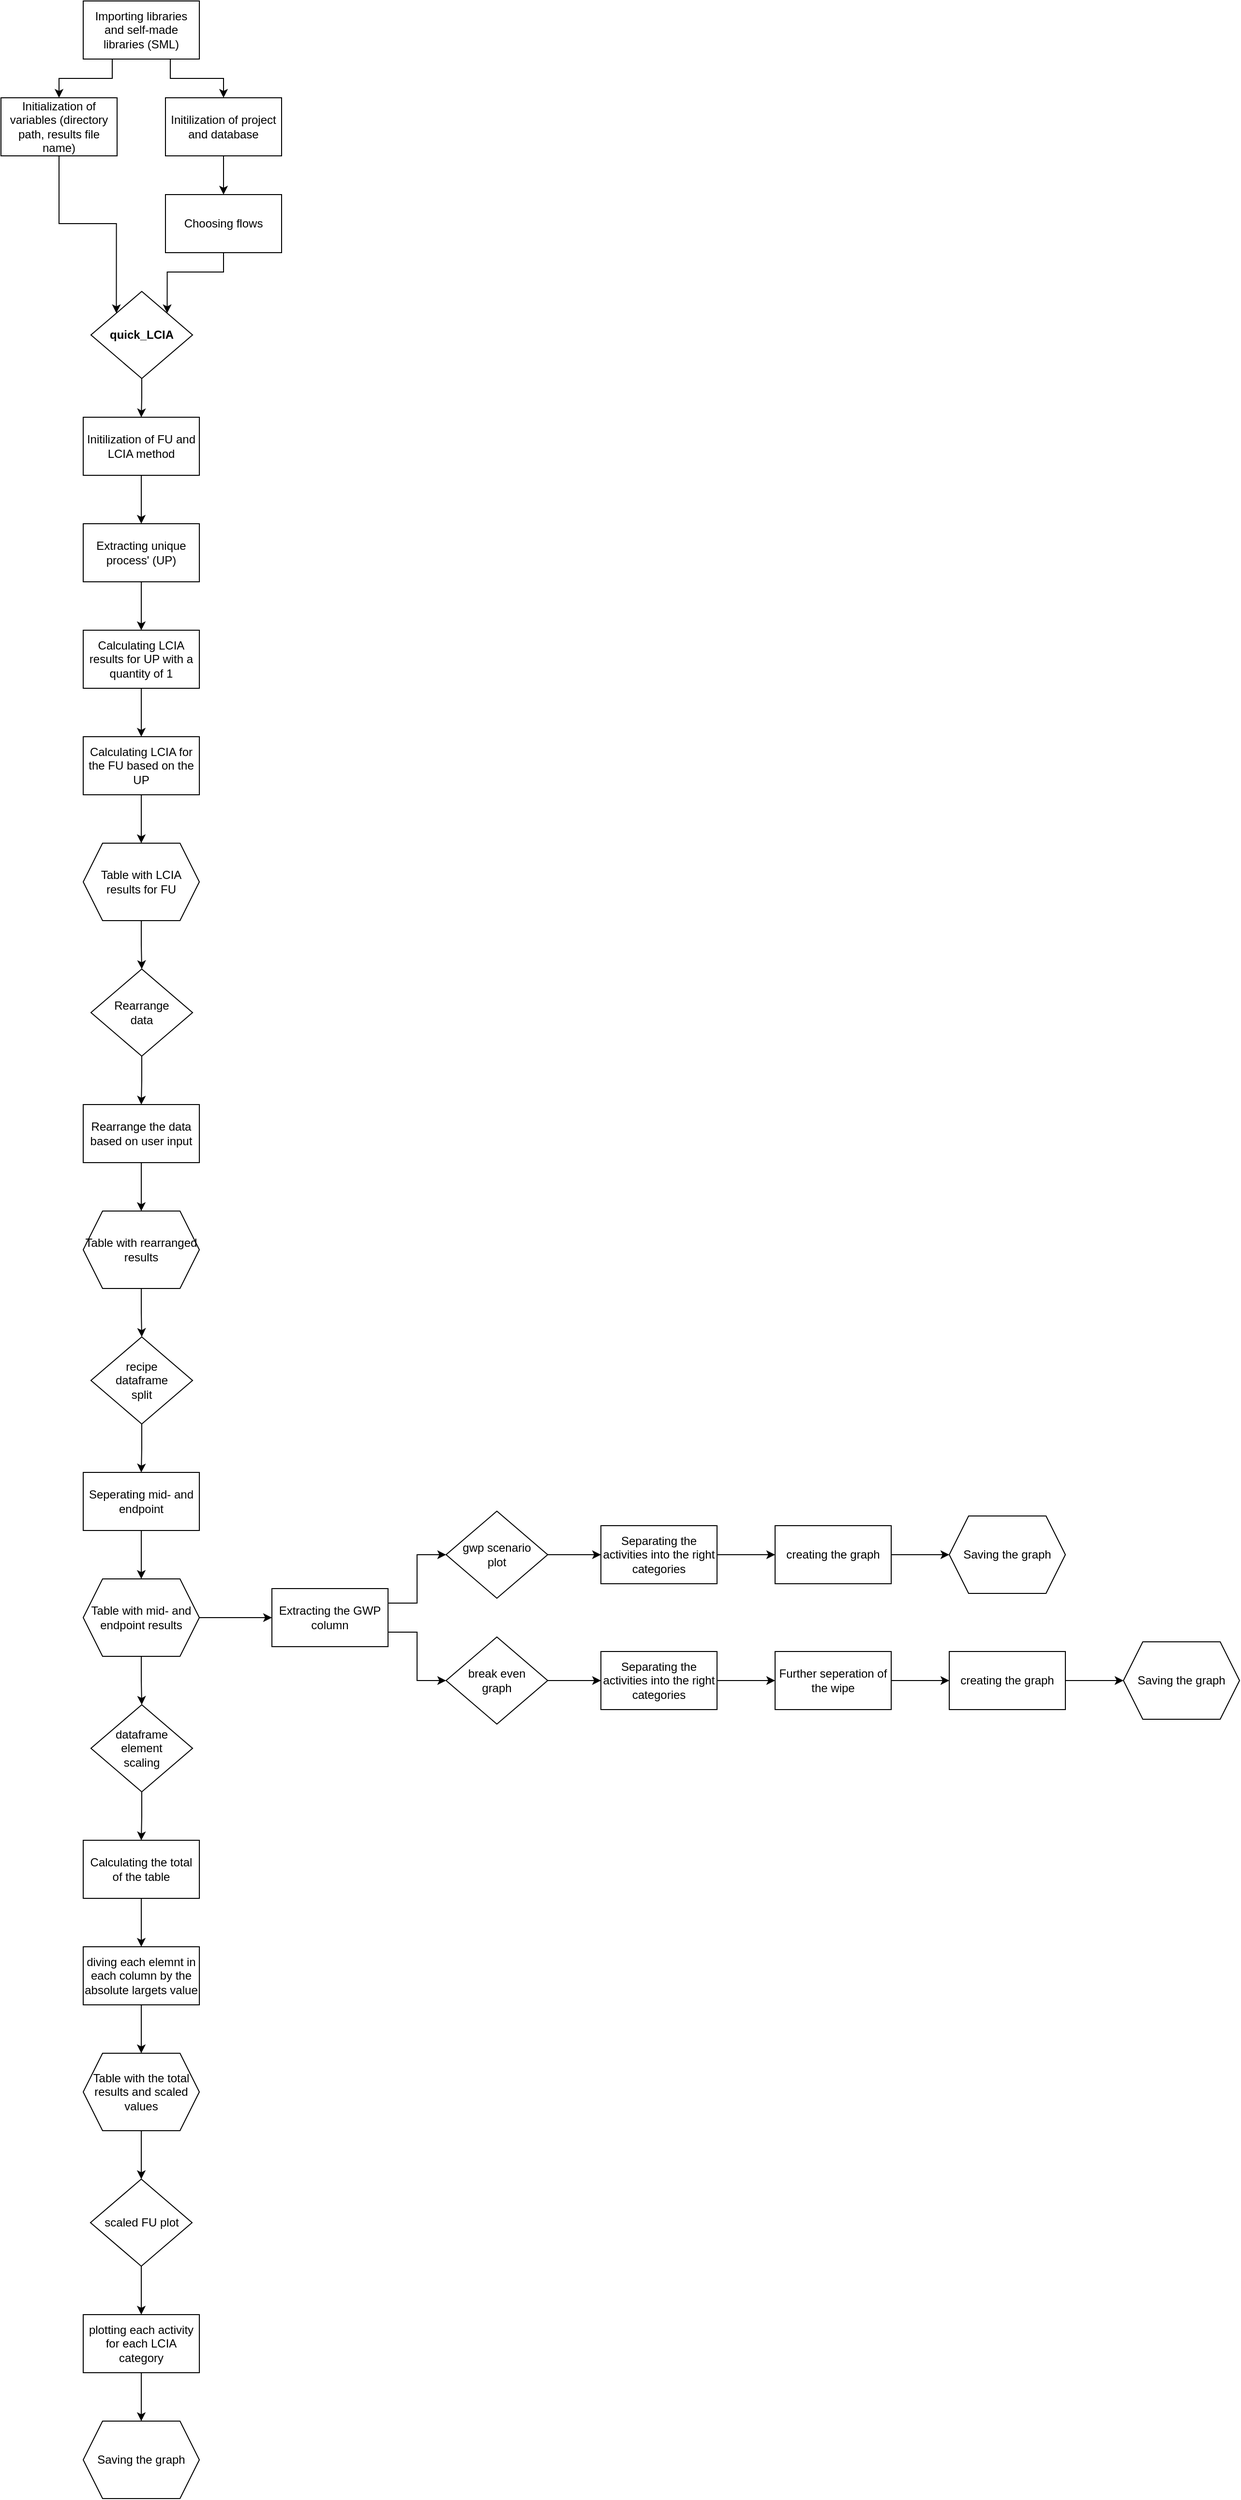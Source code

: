 <mxfile version="24.8.4">
  <diagram name="Page-1" id="Zev2ypRmZ33qonmUhSjh">
    <mxGraphModel dx="2074" dy="1134" grid="1" gridSize="10" guides="1" tooltips="1" connect="1" arrows="1" fold="1" page="1" pageScale="1" pageWidth="827" pageHeight="1169" background="none" math="0" shadow="0">
      <root>
        <mxCell id="0" />
        <mxCell id="1" parent="0" />
        <mxCell id="hYujifUalkqf1EdXE535-4" style="edgeStyle=orthogonalEdgeStyle;rounded=0;orthogonalLoop=1;jettySize=auto;html=1;exitX=0.25;exitY=1;exitDx=0;exitDy=0;entryX=0.5;entryY=0;entryDx=0;entryDy=0;" edge="1" parent="1" source="hYujifUalkqf1EdXE535-1" target="hYujifUalkqf1EdXE535-2">
          <mxGeometry relative="1" as="geometry" />
        </mxCell>
        <mxCell id="hYujifUalkqf1EdXE535-5" style="edgeStyle=orthogonalEdgeStyle;rounded=0;orthogonalLoop=1;jettySize=auto;html=1;exitX=0.75;exitY=1;exitDx=0;exitDy=0;entryX=0.5;entryY=0;entryDx=0;entryDy=0;" edge="1" parent="1" source="hYujifUalkqf1EdXE535-1" target="hYujifUalkqf1EdXE535-3">
          <mxGeometry relative="1" as="geometry" />
        </mxCell>
        <mxCell id="hYujifUalkqf1EdXE535-1" value="&lt;span style=&quot;text-align: center;&quot;&gt;Importing libraries and self-made libraries (SML)&lt;/span&gt;" style="rounded=0;whiteSpace=wrap;html=1;" vertex="1" parent="1">
          <mxGeometry x="365" y="50" width="120" height="60" as="geometry" />
        </mxCell>
        <mxCell id="hYujifUalkqf1EdXE535-11" style="edgeStyle=orthogonalEdgeStyle;rounded=0;orthogonalLoop=1;jettySize=auto;html=1;entryX=0;entryY=0;entryDx=0;entryDy=0;" edge="1" parent="1" source="hYujifUalkqf1EdXE535-2" target="hYujifUalkqf1EdXE535-9">
          <mxGeometry relative="1" as="geometry" />
        </mxCell>
        <mxCell id="hYujifUalkqf1EdXE535-2" value="&lt;span style=&quot;text-align: center;&quot;&gt;Initialization of variables (directory path, results file name) &lt;/span&gt;" style="rounded=0;whiteSpace=wrap;html=1;" vertex="1" parent="1">
          <mxGeometry x="280" y="150" width="120" height="60" as="geometry" />
        </mxCell>
        <mxCell id="hYujifUalkqf1EdXE535-7" value="" style="edgeStyle=orthogonalEdgeStyle;rounded=0;orthogonalLoop=1;jettySize=auto;html=1;" edge="1" parent="1" source="hYujifUalkqf1EdXE535-3" target="hYujifUalkqf1EdXE535-6">
          <mxGeometry relative="1" as="geometry" />
        </mxCell>
        <mxCell id="hYujifUalkqf1EdXE535-3" value="&lt;span style=&quot;text-align: center;&quot;&gt;Initilization of project and database&lt;/span&gt;" style="rounded=0;whiteSpace=wrap;html=1;" vertex="1" parent="1">
          <mxGeometry x="450" y="150" width="120" height="60" as="geometry" />
        </mxCell>
        <mxCell id="hYujifUalkqf1EdXE535-10" style="edgeStyle=orthogonalEdgeStyle;rounded=0;orthogonalLoop=1;jettySize=auto;html=1;entryX=1;entryY=0;entryDx=0;entryDy=0;" edge="1" parent="1" source="hYujifUalkqf1EdXE535-6" target="hYujifUalkqf1EdXE535-9">
          <mxGeometry relative="1" as="geometry" />
        </mxCell>
        <mxCell id="hYujifUalkqf1EdXE535-6" value="Choosing flows" style="rounded=0;whiteSpace=wrap;html=1;" vertex="1" parent="1">
          <mxGeometry x="450" y="250" width="120" height="60" as="geometry" />
        </mxCell>
        <mxCell id="hYujifUalkqf1EdXE535-33" value="" style="edgeStyle=orthogonalEdgeStyle;rounded=0;orthogonalLoop=1;jettySize=auto;html=1;" edge="1" parent="1" source="hYujifUalkqf1EdXE535-9" target="hYujifUalkqf1EdXE535-24">
          <mxGeometry relative="1" as="geometry" />
        </mxCell>
        <mxCell id="hYujifUalkqf1EdXE535-9" value="&lt;b&gt;quick_LCIA&lt;/b&gt;" style="rhombus;whiteSpace=wrap;html=1;" vertex="1" parent="1">
          <mxGeometry x="373" y="350" width="105" height="90" as="geometry" />
        </mxCell>
        <mxCell id="hYujifUalkqf1EdXE535-23" value="" style="edgeStyle=orthogonalEdgeStyle;rounded=0;orthogonalLoop=1;jettySize=auto;html=1;" edge="1" parent="1" source="hYujifUalkqf1EdXE535-24" target="hYujifUalkqf1EdXE535-26">
          <mxGeometry relative="1" as="geometry" />
        </mxCell>
        <mxCell id="hYujifUalkqf1EdXE535-24" value="Initilization of FU and LCIA method" style="rounded=0;whiteSpace=wrap;html=1;" vertex="1" parent="1">
          <mxGeometry x="365" y="480" width="120" height="60" as="geometry" />
        </mxCell>
        <mxCell id="hYujifUalkqf1EdXE535-25" value="" style="edgeStyle=orthogonalEdgeStyle;rounded=0;orthogonalLoop=1;jettySize=auto;html=1;" edge="1" parent="1" source="hYujifUalkqf1EdXE535-26" target="hYujifUalkqf1EdXE535-28">
          <mxGeometry relative="1" as="geometry" />
        </mxCell>
        <mxCell id="hYujifUalkqf1EdXE535-26" value="Extracting unique process&#39; (UP)" style="rounded=0;whiteSpace=wrap;html=1;" vertex="1" parent="1">
          <mxGeometry x="365" y="590" width="120" height="60" as="geometry" />
        </mxCell>
        <mxCell id="hYujifUalkqf1EdXE535-27" value="" style="edgeStyle=orthogonalEdgeStyle;rounded=0;orthogonalLoop=1;jettySize=auto;html=1;" edge="1" parent="1" source="hYujifUalkqf1EdXE535-28" target="hYujifUalkqf1EdXE535-30">
          <mxGeometry relative="1" as="geometry" />
        </mxCell>
        <mxCell id="hYujifUalkqf1EdXE535-28" value="Calculating LCIA results for UP with a quantity of 1" style="rounded=0;whiteSpace=wrap;html=1;" vertex="1" parent="1">
          <mxGeometry x="365" y="700" width="120" height="60" as="geometry" />
        </mxCell>
        <mxCell id="hYujifUalkqf1EdXE535-29" value="" style="edgeStyle=orthogonalEdgeStyle;rounded=0;orthogonalLoop=1;jettySize=auto;html=1;" edge="1" parent="1" source="hYujifUalkqf1EdXE535-30" target="hYujifUalkqf1EdXE535-31">
          <mxGeometry relative="1" as="geometry" />
        </mxCell>
        <mxCell id="hYujifUalkqf1EdXE535-30" value="Calculating LCIA for the FU based on the UP" style="rounded=0;whiteSpace=wrap;html=1;" vertex="1" parent="1">
          <mxGeometry x="365" y="810" width="120" height="60" as="geometry" />
        </mxCell>
        <mxCell id="hYujifUalkqf1EdXE535-35" value="" style="edgeStyle=orthogonalEdgeStyle;rounded=0;orthogonalLoop=1;jettySize=auto;html=1;" edge="1" parent="1" source="hYujifUalkqf1EdXE535-31" target="hYujifUalkqf1EdXE535-32">
          <mxGeometry relative="1" as="geometry" />
        </mxCell>
        <mxCell id="hYujifUalkqf1EdXE535-31" value="Table with LCIA results for FU" style="shape=hexagon;perimeter=hexagonPerimeter2;whiteSpace=wrap;html=1;fixedSize=1;" vertex="1" parent="1">
          <mxGeometry x="365" y="920" width="120" height="80" as="geometry" />
        </mxCell>
        <mxCell id="hYujifUalkqf1EdXE535-37" value="" style="edgeStyle=orthogonalEdgeStyle;rounded=0;orthogonalLoop=1;jettySize=auto;html=1;" edge="1" parent="1" source="hYujifUalkqf1EdXE535-32" target="hYujifUalkqf1EdXE535-36">
          <mxGeometry relative="1" as="geometry" />
        </mxCell>
        <mxCell id="hYujifUalkqf1EdXE535-32" value="&lt;div&gt;Rearrange &lt;br&gt;&lt;/div&gt;&lt;div&gt;data&lt;/div&gt;" style="rhombus;whiteSpace=wrap;html=1;" vertex="1" parent="1">
          <mxGeometry x="373" y="1050" width="105" height="90" as="geometry" />
        </mxCell>
        <mxCell id="hYujifUalkqf1EdXE535-39" value="" style="edgeStyle=orthogonalEdgeStyle;rounded=0;orthogonalLoop=1;jettySize=auto;html=1;" edge="1" parent="1" source="hYujifUalkqf1EdXE535-36" target="hYujifUalkqf1EdXE535-38">
          <mxGeometry relative="1" as="geometry" />
        </mxCell>
        <mxCell id="hYujifUalkqf1EdXE535-36" value="Rearrange the data based on user input" style="rounded=0;whiteSpace=wrap;html=1;" vertex="1" parent="1">
          <mxGeometry x="365" y="1190" width="120" height="60" as="geometry" />
        </mxCell>
        <mxCell id="hYujifUalkqf1EdXE535-41" value="" style="edgeStyle=orthogonalEdgeStyle;rounded=0;orthogonalLoop=1;jettySize=auto;html=1;" edge="1" parent="1" source="hYujifUalkqf1EdXE535-38" target="hYujifUalkqf1EdXE535-40">
          <mxGeometry relative="1" as="geometry" />
        </mxCell>
        <mxCell id="hYujifUalkqf1EdXE535-38" value="Table with rearranged results" style="shape=hexagon;perimeter=hexagonPerimeter2;whiteSpace=wrap;html=1;fixedSize=1;" vertex="1" parent="1">
          <mxGeometry x="365" y="1300" width="120" height="80" as="geometry" />
        </mxCell>
        <mxCell id="hYujifUalkqf1EdXE535-47" value="" style="edgeStyle=orthogonalEdgeStyle;rounded=0;orthogonalLoop=1;jettySize=auto;html=1;" edge="1" parent="1" source="hYujifUalkqf1EdXE535-40" target="hYujifUalkqf1EdXE535-42">
          <mxGeometry relative="1" as="geometry" />
        </mxCell>
        <mxCell id="hYujifUalkqf1EdXE535-40" value="&lt;div&gt;recipe&lt;/div&gt;&lt;div&gt;dataframe&lt;/div&gt;&lt;div&gt;split&lt;/div&gt;" style="rhombus;whiteSpace=wrap;html=1;" vertex="1" parent="1">
          <mxGeometry x="373" y="1430" width="105" height="90" as="geometry" />
        </mxCell>
        <mxCell id="hYujifUalkqf1EdXE535-45" value="" style="edgeStyle=orthogonalEdgeStyle;rounded=0;orthogonalLoop=1;jettySize=auto;html=1;" edge="1" parent="1" source="hYujifUalkqf1EdXE535-42" target="hYujifUalkqf1EdXE535-44">
          <mxGeometry relative="1" as="geometry" />
        </mxCell>
        <mxCell id="hYujifUalkqf1EdXE535-42" value="Seperating mid- and endpoint" style="rounded=0;whiteSpace=wrap;html=1;" vertex="1" parent="1">
          <mxGeometry x="365" y="1570" width="120" height="60" as="geometry" />
        </mxCell>
        <mxCell id="hYujifUalkqf1EdXE535-49" value="" style="edgeStyle=orthogonalEdgeStyle;rounded=0;orthogonalLoop=1;jettySize=auto;html=1;" edge="1" parent="1" source="hYujifUalkqf1EdXE535-44" target="hYujifUalkqf1EdXE535-48">
          <mxGeometry relative="1" as="geometry" />
        </mxCell>
        <mxCell id="hYujifUalkqf1EdXE535-78" value="" style="edgeStyle=orthogonalEdgeStyle;rounded=0;orthogonalLoop=1;jettySize=auto;html=1;" edge="1" parent="1" source="hYujifUalkqf1EdXE535-44" target="hYujifUalkqf1EdXE535-77">
          <mxGeometry relative="1" as="geometry" />
        </mxCell>
        <mxCell id="hYujifUalkqf1EdXE535-44" value="Table with mid- and endpoint results" style="shape=hexagon;perimeter=hexagonPerimeter2;whiteSpace=wrap;html=1;fixedSize=1;" vertex="1" parent="1">
          <mxGeometry x="365" y="1680" width="120" height="80" as="geometry" />
        </mxCell>
        <mxCell id="hYujifUalkqf1EdXE535-51" value="" style="edgeStyle=orthogonalEdgeStyle;rounded=0;orthogonalLoop=1;jettySize=auto;html=1;" edge="1" parent="1" source="hYujifUalkqf1EdXE535-48" target="hYujifUalkqf1EdXE535-50">
          <mxGeometry relative="1" as="geometry" />
        </mxCell>
        <mxCell id="hYujifUalkqf1EdXE535-48" value="&lt;div&gt;dataframe&lt;/div&gt;&lt;div&gt;element&lt;/div&gt;&lt;div&gt;scaling&lt;br&gt;&lt;/div&gt;" style="rhombus;whiteSpace=wrap;html=1;" vertex="1" parent="1">
          <mxGeometry x="373" y="1810" width="105" height="90" as="geometry" />
        </mxCell>
        <mxCell id="hYujifUalkqf1EdXE535-53" value="" style="edgeStyle=orthogonalEdgeStyle;rounded=0;orthogonalLoop=1;jettySize=auto;html=1;" edge="1" parent="1" source="hYujifUalkqf1EdXE535-50" target="hYujifUalkqf1EdXE535-52">
          <mxGeometry relative="1" as="geometry" />
        </mxCell>
        <mxCell id="hYujifUalkqf1EdXE535-50" value="Calculating the total of the table" style="rounded=0;whiteSpace=wrap;html=1;" vertex="1" parent="1">
          <mxGeometry x="365" y="1950" width="120" height="60" as="geometry" />
        </mxCell>
        <mxCell id="hYujifUalkqf1EdXE535-55" value="" style="edgeStyle=orthogonalEdgeStyle;rounded=0;orthogonalLoop=1;jettySize=auto;html=1;" edge="1" parent="1" source="hYujifUalkqf1EdXE535-52" target="hYujifUalkqf1EdXE535-54">
          <mxGeometry relative="1" as="geometry" />
        </mxCell>
        <mxCell id="hYujifUalkqf1EdXE535-52" value="diving each elemnt in each column by the absolute largets value " style="rounded=0;whiteSpace=wrap;html=1;" vertex="1" parent="1">
          <mxGeometry x="365" y="2060" width="120" height="60" as="geometry" />
        </mxCell>
        <mxCell id="hYujifUalkqf1EdXE535-65" value="" style="edgeStyle=orthogonalEdgeStyle;rounded=0;orthogonalLoop=1;jettySize=auto;html=1;" edge="1" parent="1" source="hYujifUalkqf1EdXE535-54" target="hYujifUalkqf1EdXE535-57">
          <mxGeometry relative="1" as="geometry" />
        </mxCell>
        <mxCell id="hYujifUalkqf1EdXE535-54" value="Table with the total results and scaled values" style="shape=hexagon;perimeter=hexagonPerimeter2;whiteSpace=wrap;html=1;fixedSize=1;" vertex="1" parent="1">
          <mxGeometry x="365" y="2170" width="120" height="80" as="geometry" />
        </mxCell>
        <mxCell id="hYujifUalkqf1EdXE535-76" value="" style="edgeStyle=orthogonalEdgeStyle;rounded=0;orthogonalLoop=1;jettySize=auto;html=1;" edge="1" parent="1" source="hYujifUalkqf1EdXE535-56" target="hYujifUalkqf1EdXE535-73">
          <mxGeometry relative="1" as="geometry" />
        </mxCell>
        <mxCell id="hYujifUalkqf1EdXE535-56" value="&lt;div&gt;break even&lt;/div&gt;&lt;div&gt;graph&lt;/div&gt;" style="rhombus;whiteSpace=wrap;html=1;" vertex="1" parent="1">
          <mxGeometry x="740" y="1740" width="105" height="90" as="geometry" />
        </mxCell>
        <mxCell id="hYujifUalkqf1EdXE535-71" value="" style="edgeStyle=orthogonalEdgeStyle;rounded=0;orthogonalLoop=1;jettySize=auto;html=1;" edge="1" parent="1" source="hYujifUalkqf1EdXE535-57" target="hYujifUalkqf1EdXE535-69">
          <mxGeometry relative="1" as="geometry" />
        </mxCell>
        <mxCell id="hYujifUalkqf1EdXE535-57" value="scaled FU plot" style="rhombus;whiteSpace=wrap;html=1;" vertex="1" parent="1">
          <mxGeometry x="372.5" y="2300" width="105" height="90" as="geometry" />
        </mxCell>
        <mxCell id="hYujifUalkqf1EdXE535-75" value="" style="edgeStyle=orthogonalEdgeStyle;rounded=0;orthogonalLoop=1;jettySize=auto;html=1;" edge="1" parent="1" source="hYujifUalkqf1EdXE535-58" target="hYujifUalkqf1EdXE535-74">
          <mxGeometry relative="1" as="geometry" />
        </mxCell>
        <mxCell id="hYujifUalkqf1EdXE535-58" value="&lt;div&gt;gwp scenario&lt;/div&gt;&lt;div&gt;plot&lt;br&gt;&lt;/div&gt;" style="rhombus;whiteSpace=wrap;html=1;" vertex="1" parent="1">
          <mxGeometry x="740" y="1610" width="105" height="90" as="geometry" />
        </mxCell>
        <mxCell id="hYujifUalkqf1EdXE535-72" value="" style="edgeStyle=orthogonalEdgeStyle;rounded=0;orthogonalLoop=1;jettySize=auto;html=1;" edge="1" parent="1" source="hYujifUalkqf1EdXE535-69" target="hYujifUalkqf1EdXE535-70">
          <mxGeometry relative="1" as="geometry" />
        </mxCell>
        <mxCell id="hYujifUalkqf1EdXE535-69" value="plotting each activity for each LCIA category" style="rounded=0;whiteSpace=wrap;html=1;" vertex="1" parent="1">
          <mxGeometry x="365" y="2440" width="120" height="60" as="geometry" />
        </mxCell>
        <mxCell id="hYujifUalkqf1EdXE535-70" value="Saving the graph" style="shape=hexagon;perimeter=hexagonPerimeter2;whiteSpace=wrap;html=1;fixedSize=1;" vertex="1" parent="1">
          <mxGeometry x="365" y="2550" width="120" height="80" as="geometry" />
        </mxCell>
        <mxCell id="hYujifUalkqf1EdXE535-83" value="" style="edgeStyle=orthogonalEdgeStyle;rounded=0;orthogonalLoop=1;jettySize=auto;html=1;" edge="1" parent="1" source="hYujifUalkqf1EdXE535-73" target="hYujifUalkqf1EdXE535-82">
          <mxGeometry relative="1" as="geometry" />
        </mxCell>
        <mxCell id="hYujifUalkqf1EdXE535-73" value="Separating the activities into the right categories" style="rounded=0;whiteSpace=wrap;html=1;" vertex="1" parent="1">
          <mxGeometry x="900" y="1755" width="120" height="60" as="geometry" />
        </mxCell>
        <mxCell id="hYujifUalkqf1EdXE535-84" value="" style="edgeStyle=orthogonalEdgeStyle;rounded=0;orthogonalLoop=1;jettySize=auto;html=1;" edge="1" parent="1" source="hYujifUalkqf1EdXE535-74" target="hYujifUalkqf1EdXE535-81">
          <mxGeometry relative="1" as="geometry" />
        </mxCell>
        <mxCell id="hYujifUalkqf1EdXE535-74" value="Separating the activities into the right categories" style="rounded=0;whiteSpace=wrap;html=1;" vertex="1" parent="1">
          <mxGeometry x="900" y="1625" width="120" height="60" as="geometry" />
        </mxCell>
        <mxCell id="hYujifUalkqf1EdXE535-79" style="edgeStyle=orthogonalEdgeStyle;rounded=0;orthogonalLoop=1;jettySize=auto;html=1;exitX=1;exitY=0.25;exitDx=0;exitDy=0;entryX=0;entryY=0.5;entryDx=0;entryDy=0;" edge="1" parent="1" source="hYujifUalkqf1EdXE535-77" target="hYujifUalkqf1EdXE535-58">
          <mxGeometry relative="1" as="geometry" />
        </mxCell>
        <mxCell id="hYujifUalkqf1EdXE535-80" style="edgeStyle=orthogonalEdgeStyle;rounded=0;orthogonalLoop=1;jettySize=auto;html=1;exitX=1;exitY=0.75;exitDx=0;exitDy=0;entryX=0;entryY=0.5;entryDx=0;entryDy=0;" edge="1" parent="1" source="hYujifUalkqf1EdXE535-77" target="hYujifUalkqf1EdXE535-56">
          <mxGeometry relative="1" as="geometry" />
        </mxCell>
        <mxCell id="hYujifUalkqf1EdXE535-77" value="&lt;div&gt;Extracting the GWP column&lt;br&gt;&lt;/div&gt;" style="rounded=0;whiteSpace=wrap;html=1;" vertex="1" parent="1">
          <mxGeometry x="560" y="1690" width="120" height="60" as="geometry" />
        </mxCell>
        <mxCell id="hYujifUalkqf1EdXE535-88" value="" style="edgeStyle=orthogonalEdgeStyle;rounded=0;orthogonalLoop=1;jettySize=auto;html=1;" edge="1" parent="1" source="hYujifUalkqf1EdXE535-81" target="hYujifUalkqf1EdXE535-87">
          <mxGeometry relative="1" as="geometry" />
        </mxCell>
        <mxCell id="hYujifUalkqf1EdXE535-81" value="creating the graph" style="rounded=0;whiteSpace=wrap;html=1;" vertex="1" parent="1">
          <mxGeometry x="1080" y="1625" width="120" height="60" as="geometry" />
        </mxCell>
        <mxCell id="hYujifUalkqf1EdXE535-86" value="" style="edgeStyle=orthogonalEdgeStyle;rounded=0;orthogonalLoop=1;jettySize=auto;html=1;" edge="1" parent="1" source="hYujifUalkqf1EdXE535-82" target="hYujifUalkqf1EdXE535-85">
          <mxGeometry relative="1" as="geometry" />
        </mxCell>
        <mxCell id="hYujifUalkqf1EdXE535-82" value="Further seperation of the wipe" style="rounded=0;whiteSpace=wrap;html=1;" vertex="1" parent="1">
          <mxGeometry x="1080" y="1755" width="120" height="60" as="geometry" />
        </mxCell>
        <mxCell id="hYujifUalkqf1EdXE535-90" value="" style="edgeStyle=orthogonalEdgeStyle;rounded=0;orthogonalLoop=1;jettySize=auto;html=1;" edge="1" parent="1" source="hYujifUalkqf1EdXE535-85" target="hYujifUalkqf1EdXE535-89">
          <mxGeometry relative="1" as="geometry" />
        </mxCell>
        <mxCell id="hYujifUalkqf1EdXE535-85" value="creating the graph" style="rounded=0;whiteSpace=wrap;html=1;" vertex="1" parent="1">
          <mxGeometry x="1260" y="1755" width="120" height="60" as="geometry" />
        </mxCell>
        <mxCell id="hYujifUalkqf1EdXE535-87" value="Saving the graph" style="shape=hexagon;perimeter=hexagonPerimeter2;whiteSpace=wrap;html=1;fixedSize=1;" vertex="1" parent="1">
          <mxGeometry x="1260" y="1615" width="120" height="80" as="geometry" />
        </mxCell>
        <mxCell id="hYujifUalkqf1EdXE535-89" value="Saving the graph" style="shape=hexagon;perimeter=hexagonPerimeter2;whiteSpace=wrap;html=1;fixedSize=1;" vertex="1" parent="1">
          <mxGeometry x="1440" y="1745" width="120" height="80" as="geometry" />
        </mxCell>
      </root>
    </mxGraphModel>
  </diagram>
</mxfile>
